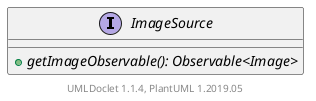 @startuml

    interface ImageSource [[ImageSource.html]] {
        {abstract} +getImageObservable(): Observable<Image>
    }


    center footer UMLDoclet 1.1.4, PlantUML 1.2019.05
@enduml
